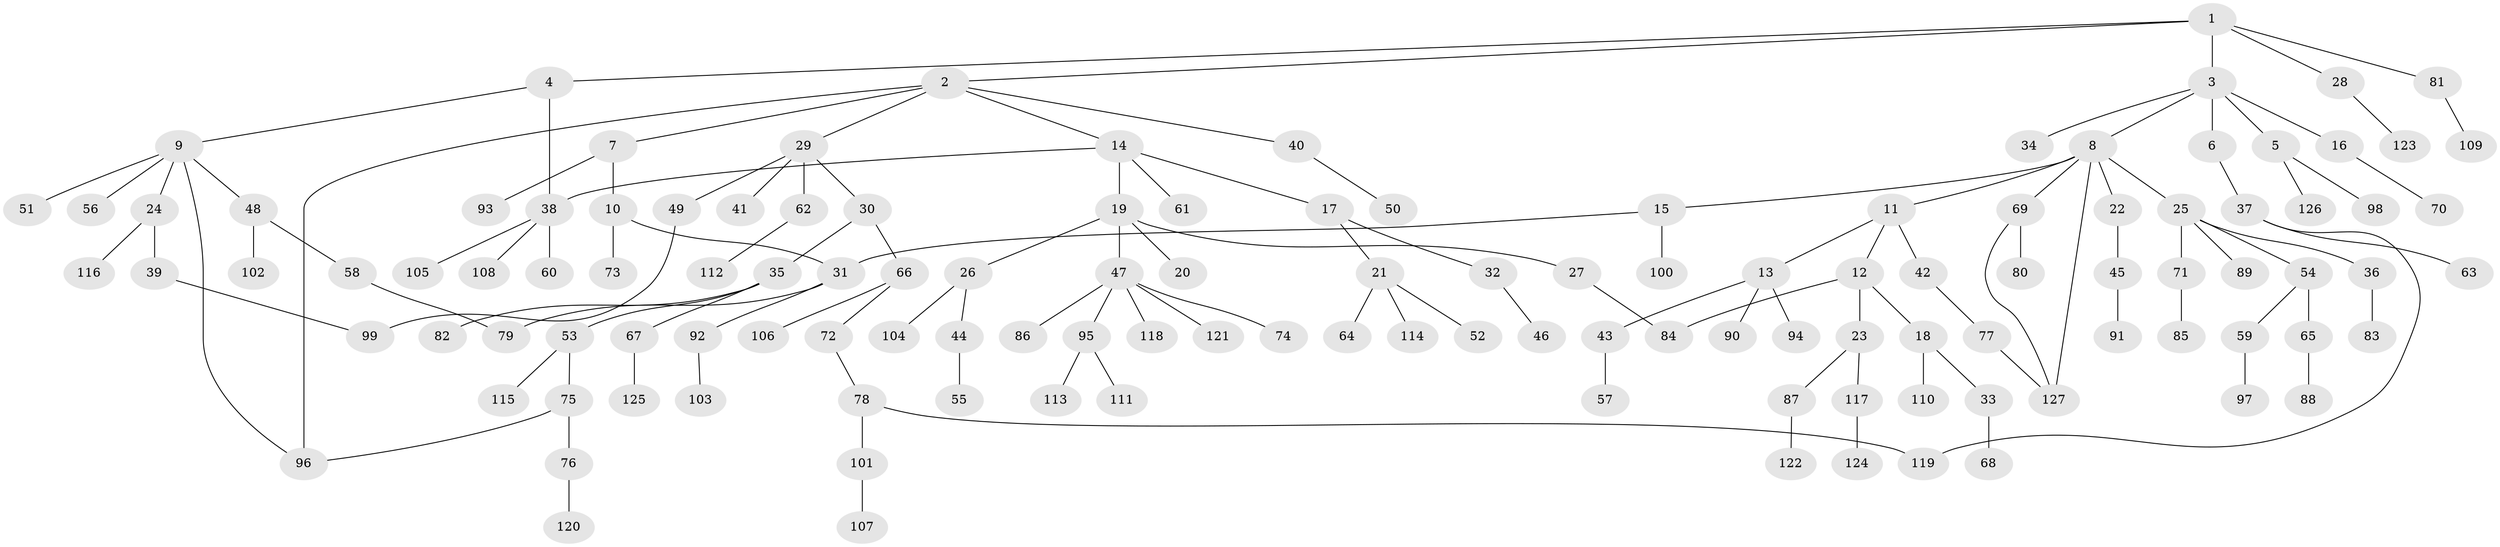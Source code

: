 // Generated by graph-tools (version 1.1) at 2025/13/03/09/25 04:13:28]
// undirected, 127 vertices, 136 edges
graph export_dot {
graph [start="1"]
  node [color=gray90,style=filled];
  1;
  2;
  3;
  4;
  5;
  6;
  7;
  8;
  9;
  10;
  11;
  12;
  13;
  14;
  15;
  16;
  17;
  18;
  19;
  20;
  21;
  22;
  23;
  24;
  25;
  26;
  27;
  28;
  29;
  30;
  31;
  32;
  33;
  34;
  35;
  36;
  37;
  38;
  39;
  40;
  41;
  42;
  43;
  44;
  45;
  46;
  47;
  48;
  49;
  50;
  51;
  52;
  53;
  54;
  55;
  56;
  57;
  58;
  59;
  60;
  61;
  62;
  63;
  64;
  65;
  66;
  67;
  68;
  69;
  70;
  71;
  72;
  73;
  74;
  75;
  76;
  77;
  78;
  79;
  80;
  81;
  82;
  83;
  84;
  85;
  86;
  87;
  88;
  89;
  90;
  91;
  92;
  93;
  94;
  95;
  96;
  97;
  98;
  99;
  100;
  101;
  102;
  103;
  104;
  105;
  106;
  107;
  108;
  109;
  110;
  111;
  112;
  113;
  114;
  115;
  116;
  117;
  118;
  119;
  120;
  121;
  122;
  123;
  124;
  125;
  126;
  127;
  1 -- 2;
  1 -- 3;
  1 -- 4;
  1 -- 28;
  1 -- 81;
  2 -- 7;
  2 -- 14;
  2 -- 29;
  2 -- 40;
  2 -- 96;
  3 -- 5;
  3 -- 6;
  3 -- 8;
  3 -- 16;
  3 -- 34;
  4 -- 9;
  4 -- 38;
  5 -- 98;
  5 -- 126;
  6 -- 37;
  7 -- 10;
  7 -- 93;
  8 -- 11;
  8 -- 15;
  8 -- 22;
  8 -- 25;
  8 -- 69;
  8 -- 127;
  9 -- 24;
  9 -- 48;
  9 -- 51;
  9 -- 56;
  9 -- 96;
  10 -- 73;
  10 -- 31;
  11 -- 12;
  11 -- 13;
  11 -- 42;
  12 -- 18;
  12 -- 23;
  12 -- 84;
  13 -- 43;
  13 -- 90;
  13 -- 94;
  14 -- 17;
  14 -- 19;
  14 -- 38;
  14 -- 61;
  15 -- 31;
  15 -- 100;
  16 -- 70;
  17 -- 21;
  17 -- 32;
  18 -- 33;
  18 -- 110;
  19 -- 20;
  19 -- 26;
  19 -- 27;
  19 -- 47;
  21 -- 52;
  21 -- 64;
  21 -- 114;
  22 -- 45;
  23 -- 87;
  23 -- 117;
  24 -- 39;
  24 -- 116;
  25 -- 36;
  25 -- 54;
  25 -- 71;
  25 -- 89;
  26 -- 44;
  26 -- 104;
  27 -- 84;
  28 -- 123;
  29 -- 30;
  29 -- 41;
  29 -- 49;
  29 -- 62;
  30 -- 35;
  30 -- 66;
  31 -- 79;
  31 -- 92;
  32 -- 46;
  33 -- 68;
  35 -- 53;
  35 -- 67;
  35 -- 82;
  36 -- 83;
  37 -- 63;
  37 -- 119;
  38 -- 60;
  38 -- 105;
  38 -- 108;
  39 -- 99;
  40 -- 50;
  42 -- 77;
  43 -- 57;
  44 -- 55;
  45 -- 91;
  47 -- 74;
  47 -- 86;
  47 -- 95;
  47 -- 118;
  47 -- 121;
  48 -- 58;
  48 -- 102;
  49 -- 99;
  53 -- 75;
  53 -- 115;
  54 -- 59;
  54 -- 65;
  58 -- 79;
  59 -- 97;
  62 -- 112;
  65 -- 88;
  66 -- 72;
  66 -- 106;
  67 -- 125;
  69 -- 80;
  69 -- 127;
  71 -- 85;
  72 -- 78;
  75 -- 76;
  75 -- 96;
  76 -- 120;
  77 -- 127;
  78 -- 101;
  78 -- 119;
  81 -- 109;
  87 -- 122;
  92 -- 103;
  95 -- 111;
  95 -- 113;
  101 -- 107;
  117 -- 124;
}
